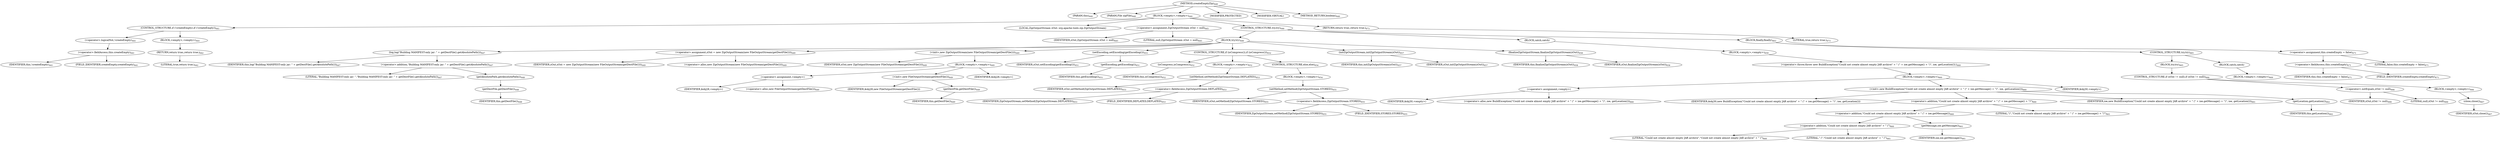 digraph "createEmptyZip" {  
"1255" [label = <(METHOD,createEmptyZip)<SUB>640</SUB>> ]
"85" [label = <(PARAM,this)<SUB>640</SUB>> ]
"1256" [label = <(PARAM,File zipFile)<SUB>640</SUB>> ]
"1257" [label = <(BLOCK,&lt;empty&gt;,&lt;empty&gt;)<SUB>640</SUB>> ]
"1258" [label = <(CONTROL_STRUCTURE,if (!createEmpty),if (!createEmpty))<SUB>641</SUB>> ]
"1259" [label = <(&lt;operator&gt;.logicalNot,!createEmpty)<SUB>641</SUB>> ]
"1260" [label = <(&lt;operator&gt;.fieldAccess,this.createEmpty)<SUB>641</SUB>> ]
"1261" [label = <(IDENTIFIER,this,!createEmpty)<SUB>641</SUB>> ]
"1262" [label = <(FIELD_IDENTIFIER,createEmpty,createEmpty)<SUB>641</SUB>> ]
"1263" [label = <(BLOCK,&lt;empty&gt;,&lt;empty&gt;)<SUB>641</SUB>> ]
"1264" [label = <(RETURN,return true;,return true;)<SUB>642</SUB>> ]
"1265" [label = <(LITERAL,true,return true;)<SUB>642</SUB>> ]
"89" [label = <(LOCAL,ZipOutputStream zOut: org.apache.tools.zip.ZipOutputStream)> ]
"1266" [label = <(&lt;operator&gt;.assignment,ZipOutputStream zOut = null)<SUB>645</SUB>> ]
"1267" [label = <(IDENTIFIER,zOut,ZipOutputStream zOut = null)<SUB>645</SUB>> ]
"1268" [label = <(LITERAL,null,ZipOutputStream zOut = null)<SUB>645</SUB>> ]
"1269" [label = <(CONTROL_STRUCTURE,try,try)<SUB>646</SUB>> ]
"1270" [label = <(BLOCK,try,try)<SUB>646</SUB>> ]
"1271" [label = <(log,log(&quot;Building MANIFEST-only jar: &quot; + getDestFile().getAbsolutePath()))<SUB>647</SUB>> ]
"86" [label = <(IDENTIFIER,this,log(&quot;Building MANIFEST-only jar: &quot; + getDestFile().getAbsolutePath()))<SUB>647</SUB>> ]
"1272" [label = <(&lt;operator&gt;.addition,&quot;Building MANIFEST-only jar: &quot; + getDestFile().getAbsolutePath())<SUB>647</SUB>> ]
"1273" [label = <(LITERAL,&quot;Building MANIFEST-only jar: &quot;,&quot;Building MANIFEST-only jar: &quot; + getDestFile().getAbsolutePath())<SUB>647</SUB>> ]
"1274" [label = <(getAbsolutePath,getAbsolutePath())<SUB>648</SUB>> ]
"1275" [label = <(getDestFile,getDestFile())<SUB>648</SUB>> ]
"84" [label = <(IDENTIFIER,this,getDestFile())<SUB>648</SUB>> ]
"1276" [label = <(&lt;operator&gt;.assignment,zOut = new ZipOutputStream(new FileOutputStream(getDestFile())))<SUB>649</SUB>> ]
"1277" [label = <(IDENTIFIER,zOut,zOut = new ZipOutputStream(new FileOutputStream(getDestFile())))<SUB>649</SUB>> ]
"1278" [label = <(&lt;operator&gt;.alloc,new ZipOutputStream(new FileOutputStream(getDestFile())))<SUB>649</SUB>> ]
"1279" [label = <(&lt;init&gt;,new ZipOutputStream(new FileOutputStream(getDestFile())))<SUB>649</SUB>> ]
"88" [label = <(IDENTIFIER,zOut,new ZipOutputStream(new FileOutputStream(getDestFile())))<SUB>649</SUB>> ]
"1280" [label = <(BLOCK,&lt;empty&gt;,&lt;empty&gt;)<SUB>649</SUB>> ]
"1281" [label = <(&lt;operator&gt;.assignment,&lt;empty&gt;)> ]
"1282" [label = <(IDENTIFIER,$obj28,&lt;empty&gt;)> ]
"1283" [label = <(&lt;operator&gt;.alloc,new FileOutputStream(getDestFile()))<SUB>649</SUB>> ]
"1284" [label = <(&lt;init&gt;,new FileOutputStream(getDestFile()))<SUB>649</SUB>> ]
"1285" [label = <(IDENTIFIER,$obj28,new FileOutputStream(getDestFile()))> ]
"1286" [label = <(getDestFile,getDestFile())<SUB>649</SUB>> ]
"87" [label = <(IDENTIFIER,this,getDestFile())<SUB>649</SUB>> ]
"1287" [label = <(IDENTIFIER,$obj28,&lt;empty&gt;)> ]
"1288" [label = <(setEncoding,setEncoding(getEncoding()))<SUB>651</SUB>> ]
"1289" [label = <(IDENTIFIER,zOut,setEncoding(getEncoding()))<SUB>651</SUB>> ]
"1290" [label = <(getEncoding,getEncoding())<SUB>651</SUB>> ]
"90" [label = <(IDENTIFIER,this,getEncoding())<SUB>651</SUB>> ]
"1291" [label = <(CONTROL_STRUCTURE,if (isCompress()),if (isCompress()))<SUB>652</SUB>> ]
"1292" [label = <(isCompress,isCompress())<SUB>652</SUB>> ]
"91" [label = <(IDENTIFIER,this,isCompress())<SUB>652</SUB>> ]
"1293" [label = <(BLOCK,&lt;empty&gt;,&lt;empty&gt;)<SUB>652</SUB>> ]
"1294" [label = <(setMethod,setMethod(ZipOutputStream.DEFLATED))<SUB>653</SUB>> ]
"1295" [label = <(IDENTIFIER,zOut,setMethod(ZipOutputStream.DEFLATED))<SUB>653</SUB>> ]
"1296" [label = <(&lt;operator&gt;.fieldAccess,ZipOutputStream.DEFLATED)<SUB>653</SUB>> ]
"1297" [label = <(IDENTIFIER,ZipOutputStream,setMethod(ZipOutputStream.DEFLATED))<SUB>653</SUB>> ]
"1298" [label = <(FIELD_IDENTIFIER,DEFLATED,DEFLATED)<SUB>653</SUB>> ]
"1299" [label = <(CONTROL_STRUCTURE,else,else)<SUB>654</SUB>> ]
"1300" [label = <(BLOCK,&lt;empty&gt;,&lt;empty&gt;)<SUB>654</SUB>> ]
"1301" [label = <(setMethod,setMethod(ZipOutputStream.STORED))<SUB>655</SUB>> ]
"1302" [label = <(IDENTIFIER,zOut,setMethod(ZipOutputStream.STORED))<SUB>655</SUB>> ]
"1303" [label = <(&lt;operator&gt;.fieldAccess,ZipOutputStream.STORED)<SUB>655</SUB>> ]
"1304" [label = <(IDENTIFIER,ZipOutputStream,setMethod(ZipOutputStream.STORED))<SUB>655</SUB>> ]
"1305" [label = <(FIELD_IDENTIFIER,STORED,STORED)<SUB>655</SUB>> ]
"1306" [label = <(initZipOutputStream,initZipOutputStream(zOut))<SUB>657</SUB>> ]
"92" [label = <(IDENTIFIER,this,initZipOutputStream(zOut))<SUB>657</SUB>> ]
"1307" [label = <(IDENTIFIER,zOut,initZipOutputStream(zOut))<SUB>657</SUB>> ]
"1308" [label = <(finalizeZipOutputStream,finalizeZipOutputStream(zOut))<SUB>658</SUB>> ]
"93" [label = <(IDENTIFIER,this,finalizeZipOutputStream(zOut))<SUB>658</SUB>> ]
"1309" [label = <(IDENTIFIER,zOut,finalizeZipOutputStream(zOut))<SUB>658</SUB>> ]
"1310" [label = <(BLOCK,catch,catch)> ]
"1311" [label = <(BLOCK,&lt;empty&gt;,&lt;empty&gt;)<SUB>659</SUB>> ]
"1312" [label = <(&lt;operator&gt;.throw,throw new BuildException(&quot;Could not create almost empty JAR archive&quot; + &quot; (&quot; + ioe.getMessage() + &quot;)&quot;, ioe, getLocation());)<SUB>660</SUB>> ]
"1313" [label = <(BLOCK,&lt;empty&gt;,&lt;empty&gt;)<SUB>660</SUB>> ]
"1314" [label = <(&lt;operator&gt;.assignment,&lt;empty&gt;)> ]
"1315" [label = <(IDENTIFIER,$obj30,&lt;empty&gt;)> ]
"1316" [label = <(&lt;operator&gt;.alloc,new BuildException(&quot;Could not create almost empty JAR archive&quot; + &quot; (&quot; + ioe.getMessage() + &quot;)&quot;, ioe, getLocation()))<SUB>660</SUB>> ]
"1317" [label = <(&lt;init&gt;,new BuildException(&quot;Could not create almost empty JAR archive&quot; + &quot; (&quot; + ioe.getMessage() + &quot;)&quot;, ioe, getLocation()))<SUB>660</SUB>> ]
"1318" [label = <(IDENTIFIER,$obj30,new BuildException(&quot;Could not create almost empty JAR archive&quot; + &quot; (&quot; + ioe.getMessage() + &quot;)&quot;, ioe, getLocation()))> ]
"1319" [label = <(&lt;operator&gt;.addition,&quot;Could not create almost empty JAR archive&quot; + &quot; (&quot; + ioe.getMessage() + &quot;)&quot;)<SUB>660</SUB>> ]
"1320" [label = <(&lt;operator&gt;.addition,&quot;Could not create almost empty JAR archive&quot; + &quot; (&quot; + ioe.getMessage())<SUB>660</SUB>> ]
"1321" [label = <(&lt;operator&gt;.addition,&quot;Could not create almost empty JAR archive&quot; + &quot; (&quot;)<SUB>660</SUB>> ]
"1322" [label = <(LITERAL,&quot;Could not create almost empty JAR archive&quot;,&quot;Could not create almost empty JAR archive&quot; + &quot; (&quot;)<SUB>660</SUB>> ]
"1323" [label = <(LITERAL,&quot; (&quot;,&quot;Could not create almost empty JAR archive&quot; + &quot; (&quot;)<SUB>661</SUB>> ]
"1324" [label = <(getMessage,ioe.getMessage())<SUB>661</SUB>> ]
"1325" [label = <(IDENTIFIER,ioe,ioe.getMessage())<SUB>661</SUB>> ]
"1326" [label = <(LITERAL,&quot;)&quot;,&quot;Could not create almost empty JAR archive&quot; + &quot; (&quot; + ioe.getMessage() + &quot;)&quot;)<SUB>661</SUB>> ]
"1327" [label = <(IDENTIFIER,ioe,new BuildException(&quot;Could not create almost empty JAR archive&quot; + &quot; (&quot; + ioe.getMessage() + &quot;)&quot;, ioe, getLocation()))<SUB>661</SUB>> ]
"1328" [label = <(getLocation,getLocation())<SUB>662</SUB>> ]
"94" [label = <(IDENTIFIER,this,getLocation())<SUB>662</SUB>> ]
"1329" [label = <(IDENTIFIER,$obj30,&lt;empty&gt;)> ]
"1330" [label = <(BLOCK,finally,finally)<SUB>663</SUB>> ]
"1331" [label = <(CONTROL_STRUCTURE,try,try)<SUB>665</SUB>> ]
"1332" [label = <(BLOCK,try,try)<SUB>665</SUB>> ]
"1333" [label = <(CONTROL_STRUCTURE,if (zOut != null),if (zOut != null))<SUB>666</SUB>> ]
"1334" [label = <(&lt;operator&gt;.notEquals,zOut != null)<SUB>666</SUB>> ]
"1335" [label = <(IDENTIFIER,zOut,zOut != null)<SUB>666</SUB>> ]
"1336" [label = <(LITERAL,null,zOut != null)<SUB>666</SUB>> ]
"1337" [label = <(BLOCK,&lt;empty&gt;,&lt;empty&gt;)<SUB>666</SUB>> ]
"1338" [label = <(close,close())<SUB>667</SUB>> ]
"1339" [label = <(IDENTIFIER,zOut,close())<SUB>667</SUB>> ]
"1340" [label = <(BLOCK,catch,catch)> ]
"1341" [label = <(BLOCK,&lt;empty&gt;,&lt;empty&gt;)<SUB>669</SUB>> ]
"1342" [label = <(&lt;operator&gt;.assignment,this.createEmpty = false)<SUB>671</SUB>> ]
"1343" [label = <(&lt;operator&gt;.fieldAccess,this.createEmpty)<SUB>671</SUB>> ]
"1344" [label = <(IDENTIFIER,this,this.createEmpty = false)<SUB>671</SUB>> ]
"1345" [label = <(FIELD_IDENTIFIER,createEmpty,createEmpty)<SUB>671</SUB>> ]
"1346" [label = <(LITERAL,false,this.createEmpty = false)<SUB>671</SUB>> ]
"1347" [label = <(RETURN,return true;,return true;)<SUB>673</SUB>> ]
"1348" [label = <(LITERAL,true,return true;)<SUB>673</SUB>> ]
"1349" [label = <(MODIFIER,PROTECTED)> ]
"1350" [label = <(MODIFIER,VIRTUAL)> ]
"1351" [label = <(METHOD_RETURN,boolean)<SUB>640</SUB>> ]
  "1255" -> "85" 
  "1255" -> "1256" 
  "1255" -> "1257" 
  "1255" -> "1349" 
  "1255" -> "1350" 
  "1255" -> "1351" 
  "1257" -> "1258" 
  "1257" -> "89" 
  "1257" -> "1266" 
  "1257" -> "1269" 
  "1257" -> "1347" 
  "1258" -> "1259" 
  "1258" -> "1263" 
  "1259" -> "1260" 
  "1260" -> "1261" 
  "1260" -> "1262" 
  "1263" -> "1264" 
  "1264" -> "1265" 
  "1266" -> "1267" 
  "1266" -> "1268" 
  "1269" -> "1270" 
  "1269" -> "1310" 
  "1269" -> "1330" 
  "1270" -> "1271" 
  "1270" -> "1276" 
  "1270" -> "1279" 
  "1270" -> "1288" 
  "1270" -> "1291" 
  "1270" -> "1306" 
  "1270" -> "1308" 
  "1271" -> "86" 
  "1271" -> "1272" 
  "1272" -> "1273" 
  "1272" -> "1274" 
  "1274" -> "1275" 
  "1275" -> "84" 
  "1276" -> "1277" 
  "1276" -> "1278" 
  "1279" -> "88" 
  "1279" -> "1280" 
  "1280" -> "1281" 
  "1280" -> "1284" 
  "1280" -> "1287" 
  "1281" -> "1282" 
  "1281" -> "1283" 
  "1284" -> "1285" 
  "1284" -> "1286" 
  "1286" -> "87" 
  "1288" -> "1289" 
  "1288" -> "1290" 
  "1290" -> "90" 
  "1291" -> "1292" 
  "1291" -> "1293" 
  "1291" -> "1299" 
  "1292" -> "91" 
  "1293" -> "1294" 
  "1294" -> "1295" 
  "1294" -> "1296" 
  "1296" -> "1297" 
  "1296" -> "1298" 
  "1299" -> "1300" 
  "1300" -> "1301" 
  "1301" -> "1302" 
  "1301" -> "1303" 
  "1303" -> "1304" 
  "1303" -> "1305" 
  "1306" -> "92" 
  "1306" -> "1307" 
  "1308" -> "93" 
  "1308" -> "1309" 
  "1310" -> "1311" 
  "1311" -> "1312" 
  "1312" -> "1313" 
  "1313" -> "1314" 
  "1313" -> "1317" 
  "1313" -> "1329" 
  "1314" -> "1315" 
  "1314" -> "1316" 
  "1317" -> "1318" 
  "1317" -> "1319" 
  "1317" -> "1327" 
  "1317" -> "1328" 
  "1319" -> "1320" 
  "1319" -> "1326" 
  "1320" -> "1321" 
  "1320" -> "1324" 
  "1321" -> "1322" 
  "1321" -> "1323" 
  "1324" -> "1325" 
  "1328" -> "94" 
  "1330" -> "1331" 
  "1330" -> "1342" 
  "1331" -> "1332" 
  "1331" -> "1340" 
  "1332" -> "1333" 
  "1333" -> "1334" 
  "1333" -> "1337" 
  "1334" -> "1335" 
  "1334" -> "1336" 
  "1337" -> "1338" 
  "1338" -> "1339" 
  "1340" -> "1341" 
  "1342" -> "1343" 
  "1342" -> "1346" 
  "1343" -> "1344" 
  "1343" -> "1345" 
  "1347" -> "1348" 
}
